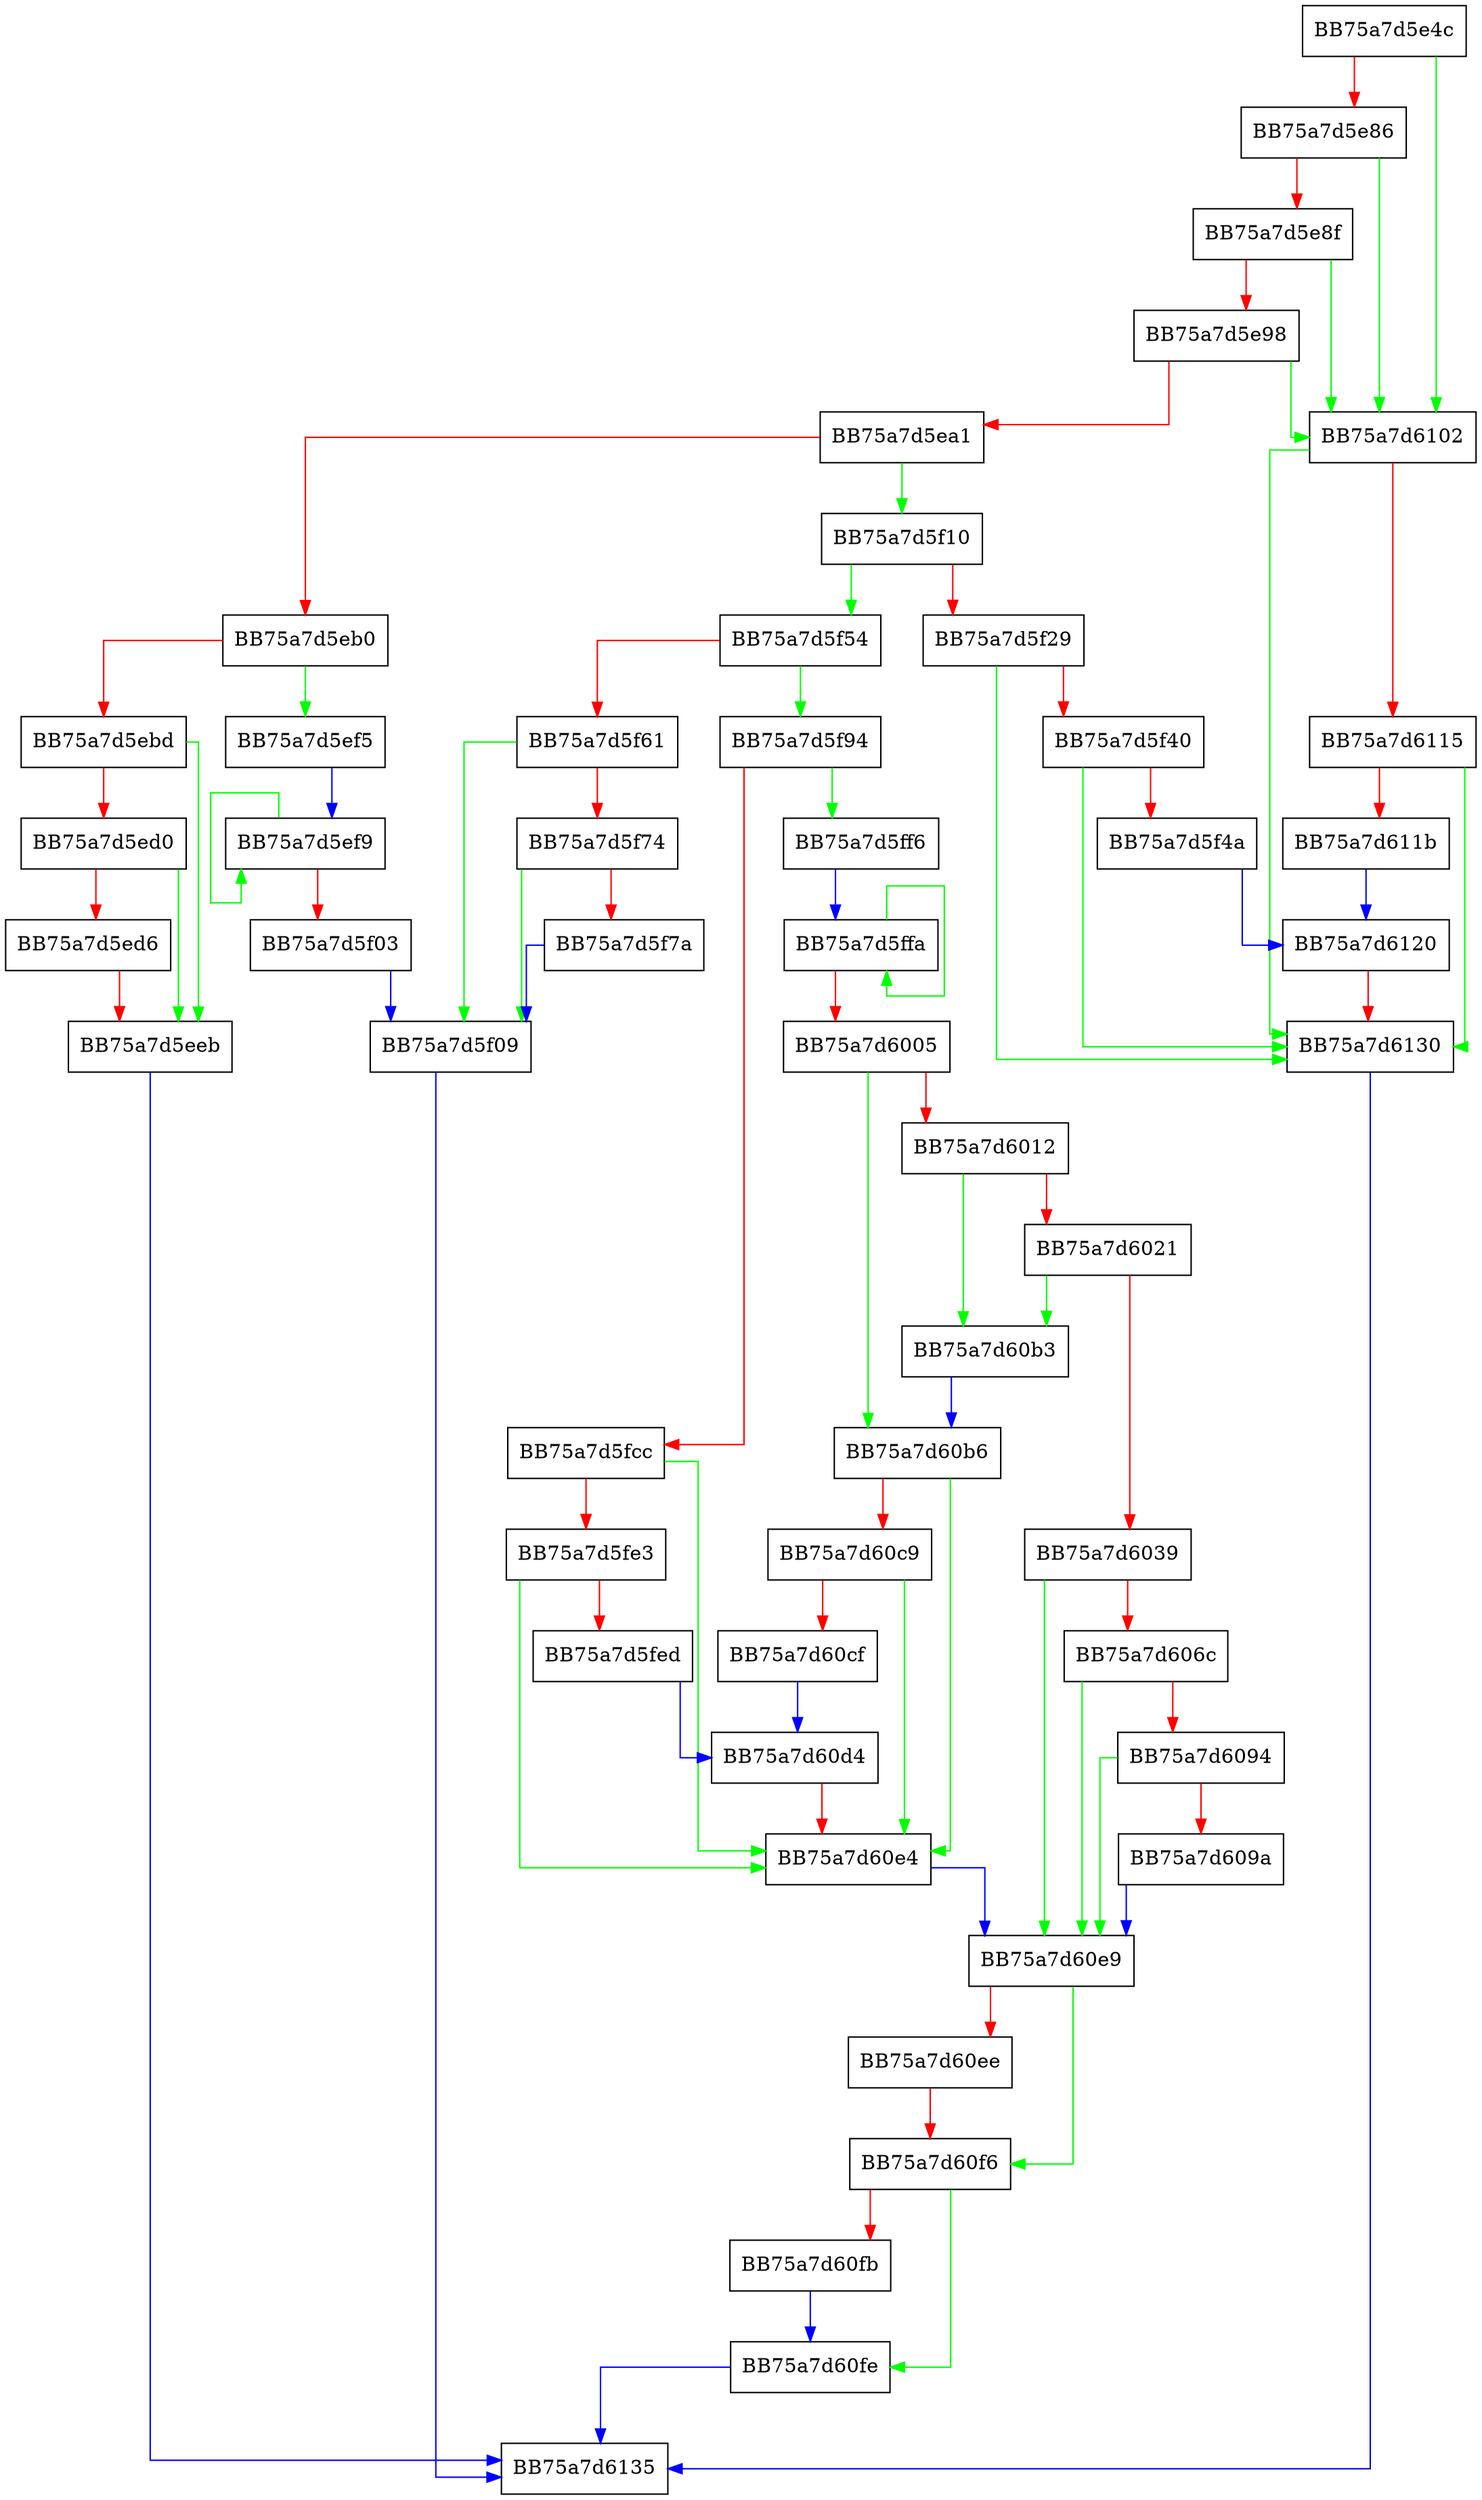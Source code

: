 digraph CallistoPatchRegkeyFromOffline {
  node [shape="box"];
  graph [splines=ortho];
  BB75a7d5e4c -> BB75a7d6102 [color="green"];
  BB75a7d5e4c -> BB75a7d5e86 [color="red"];
  BB75a7d5e86 -> BB75a7d6102 [color="green"];
  BB75a7d5e86 -> BB75a7d5e8f [color="red"];
  BB75a7d5e8f -> BB75a7d6102 [color="green"];
  BB75a7d5e8f -> BB75a7d5e98 [color="red"];
  BB75a7d5e98 -> BB75a7d6102 [color="green"];
  BB75a7d5e98 -> BB75a7d5ea1 [color="red"];
  BB75a7d5ea1 -> BB75a7d5f10 [color="green"];
  BB75a7d5ea1 -> BB75a7d5eb0 [color="red"];
  BB75a7d5eb0 -> BB75a7d5ef5 [color="green"];
  BB75a7d5eb0 -> BB75a7d5ebd [color="red"];
  BB75a7d5ebd -> BB75a7d5eeb [color="green"];
  BB75a7d5ebd -> BB75a7d5ed0 [color="red"];
  BB75a7d5ed0 -> BB75a7d5eeb [color="green"];
  BB75a7d5ed0 -> BB75a7d5ed6 [color="red"];
  BB75a7d5ed6 -> BB75a7d5eeb [color="red"];
  BB75a7d5eeb -> BB75a7d6135 [color="blue"];
  BB75a7d5ef5 -> BB75a7d5ef9 [color="blue"];
  BB75a7d5ef9 -> BB75a7d5ef9 [color="green"];
  BB75a7d5ef9 -> BB75a7d5f03 [color="red"];
  BB75a7d5f03 -> BB75a7d5f09 [color="blue"];
  BB75a7d5f09 -> BB75a7d6135 [color="blue"];
  BB75a7d5f10 -> BB75a7d5f54 [color="green"];
  BB75a7d5f10 -> BB75a7d5f29 [color="red"];
  BB75a7d5f29 -> BB75a7d6130 [color="green"];
  BB75a7d5f29 -> BB75a7d5f40 [color="red"];
  BB75a7d5f40 -> BB75a7d6130 [color="green"];
  BB75a7d5f40 -> BB75a7d5f4a [color="red"];
  BB75a7d5f4a -> BB75a7d6120 [color="blue"];
  BB75a7d5f54 -> BB75a7d5f94 [color="green"];
  BB75a7d5f54 -> BB75a7d5f61 [color="red"];
  BB75a7d5f61 -> BB75a7d5f09 [color="green"];
  BB75a7d5f61 -> BB75a7d5f74 [color="red"];
  BB75a7d5f74 -> BB75a7d5f09 [color="green"];
  BB75a7d5f74 -> BB75a7d5f7a [color="red"];
  BB75a7d5f7a -> BB75a7d5f09 [color="blue"];
  BB75a7d5f94 -> BB75a7d5ff6 [color="green"];
  BB75a7d5f94 -> BB75a7d5fcc [color="red"];
  BB75a7d5fcc -> BB75a7d60e4 [color="green"];
  BB75a7d5fcc -> BB75a7d5fe3 [color="red"];
  BB75a7d5fe3 -> BB75a7d60e4 [color="green"];
  BB75a7d5fe3 -> BB75a7d5fed [color="red"];
  BB75a7d5fed -> BB75a7d60d4 [color="blue"];
  BB75a7d5ff6 -> BB75a7d5ffa [color="blue"];
  BB75a7d5ffa -> BB75a7d5ffa [color="green"];
  BB75a7d5ffa -> BB75a7d6005 [color="red"];
  BB75a7d6005 -> BB75a7d60b6 [color="green"];
  BB75a7d6005 -> BB75a7d6012 [color="red"];
  BB75a7d6012 -> BB75a7d60b3 [color="green"];
  BB75a7d6012 -> BB75a7d6021 [color="red"];
  BB75a7d6021 -> BB75a7d60b3 [color="green"];
  BB75a7d6021 -> BB75a7d6039 [color="red"];
  BB75a7d6039 -> BB75a7d60e9 [color="green"];
  BB75a7d6039 -> BB75a7d606c [color="red"];
  BB75a7d606c -> BB75a7d60e9 [color="green"];
  BB75a7d606c -> BB75a7d6094 [color="red"];
  BB75a7d6094 -> BB75a7d60e9 [color="green"];
  BB75a7d6094 -> BB75a7d609a [color="red"];
  BB75a7d609a -> BB75a7d60e9 [color="blue"];
  BB75a7d60b3 -> BB75a7d60b6 [color="blue"];
  BB75a7d60b6 -> BB75a7d60e4 [color="green"];
  BB75a7d60b6 -> BB75a7d60c9 [color="red"];
  BB75a7d60c9 -> BB75a7d60e4 [color="green"];
  BB75a7d60c9 -> BB75a7d60cf [color="red"];
  BB75a7d60cf -> BB75a7d60d4 [color="blue"];
  BB75a7d60d4 -> BB75a7d60e4 [color="red"];
  BB75a7d60e4 -> BB75a7d60e9 [color="blue"];
  BB75a7d60e9 -> BB75a7d60f6 [color="green"];
  BB75a7d60e9 -> BB75a7d60ee [color="red"];
  BB75a7d60ee -> BB75a7d60f6 [color="red"];
  BB75a7d60f6 -> BB75a7d60fe [color="green"];
  BB75a7d60f6 -> BB75a7d60fb [color="red"];
  BB75a7d60fb -> BB75a7d60fe [color="blue"];
  BB75a7d60fe -> BB75a7d6135 [color="blue"];
  BB75a7d6102 -> BB75a7d6130 [color="green"];
  BB75a7d6102 -> BB75a7d6115 [color="red"];
  BB75a7d6115 -> BB75a7d6130 [color="green"];
  BB75a7d6115 -> BB75a7d611b [color="red"];
  BB75a7d611b -> BB75a7d6120 [color="blue"];
  BB75a7d6120 -> BB75a7d6130 [color="red"];
  BB75a7d6130 -> BB75a7d6135 [color="blue"];
}